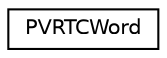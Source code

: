 digraph "Graphical Class Hierarchy"
{
  edge [fontname="Helvetica",fontsize="10",labelfontname="Helvetica",labelfontsize="10"];
  node [fontname="Helvetica",fontsize="10",shape=record];
  rankdir="LR";
  Node1 [label="PVRTCWord",height=0.2,width=0.4,color="black", fillcolor="white", style="filled",URL="$struct_p_v_r_t_c_word.html"];
}
